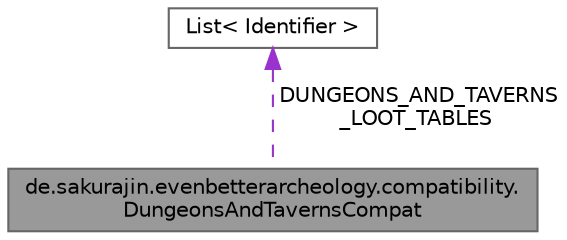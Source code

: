 digraph "de.sakurajin.evenbetterarcheology.compatibility.DungeonsAndTavernsCompat"
{
 // LATEX_PDF_SIZE
  bgcolor="transparent";
  edge [fontname=Helvetica,fontsize=10,labelfontname=Helvetica,labelfontsize=10];
  node [fontname=Helvetica,fontsize=10,shape=box,height=0.2,width=0.4];
  Node1 [label="de.sakurajin.evenbetterarcheology.compatibility.\lDungeonsAndTavernsCompat",height=0.2,width=0.4,color="gray40", fillcolor="grey60", style="filled", fontcolor="black",tooltip=" "];
  Node2 -> Node1 [dir="back",color="darkorchid3",style="dashed",label=" DUNGEONS_AND_TAVERNS\l_LOOT_TABLES" ];
  Node2 [label="List\< Identifier \>",height=0.2,width=0.4,color="gray40", fillcolor="white", style="filled",tooltip=" "];
}

